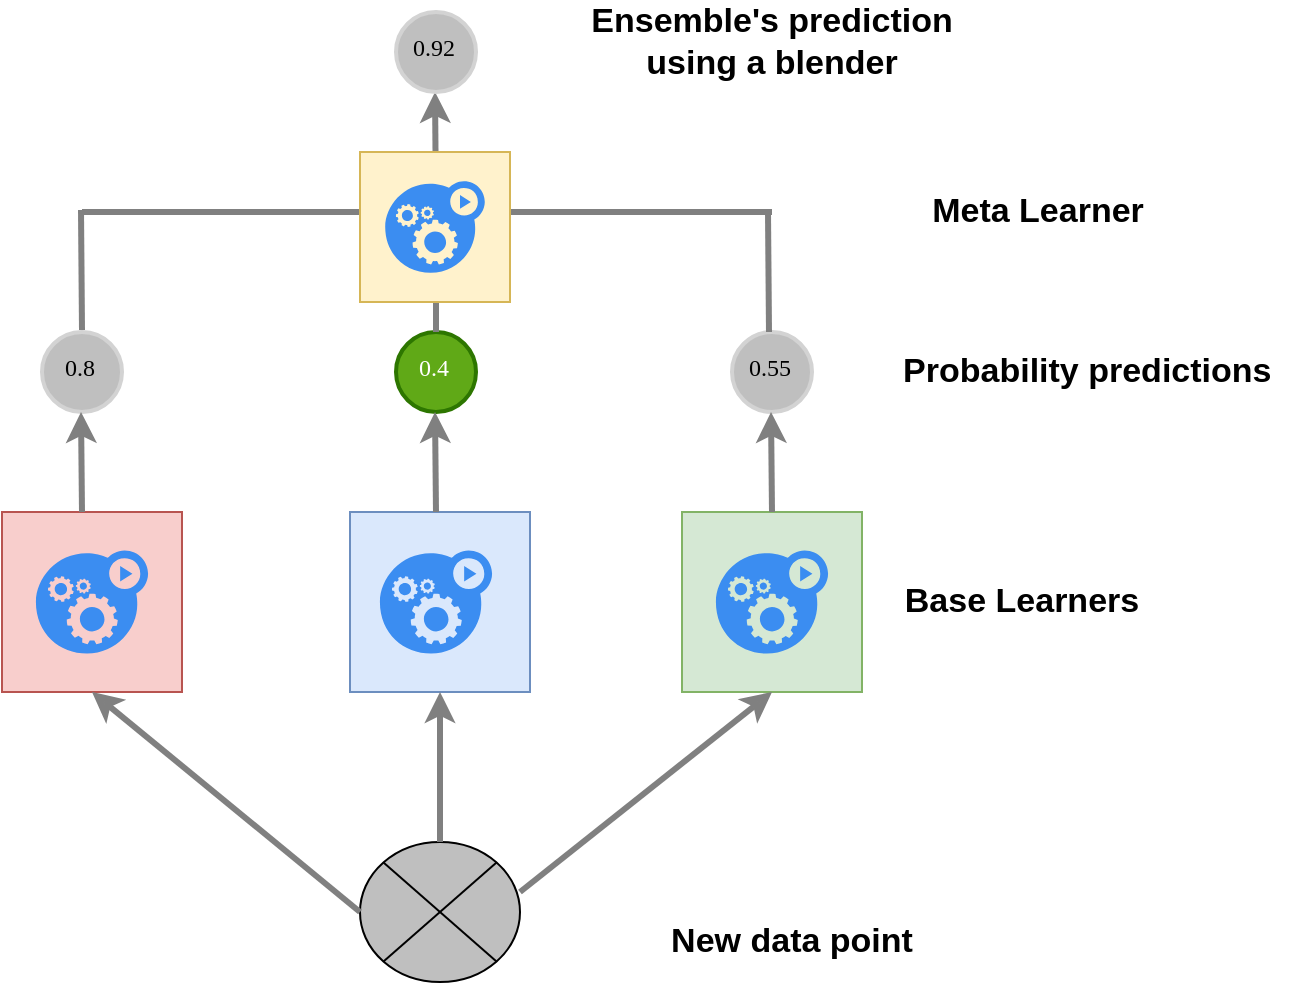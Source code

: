 <mxfile version="20.0.4" type="github">
  <diagram id="omt0cberr9jJtDYbEdg4" name="Page-1">
    <mxGraphModel dx="1209" dy="749" grid="1" gridSize="10" guides="1" tooltips="1" connect="1" arrows="1" fold="1" page="1" pageScale="1" pageWidth="850" pageHeight="1100" math="0" shadow="0">
      <root>
        <mxCell id="0" />
        <mxCell id="1" parent="0" />
        <mxCell id="W479gTMoT60DaLLZqEUJ-1" value="" style="shape=sumEllipse;perimeter=ellipsePerimeter;whiteSpace=wrap;html=1;backgroundOutline=1;fillColor=#BFBFBF;" parent="1" vertex="1">
          <mxGeometry x="339" y="515" width="80" height="70" as="geometry" />
        </mxCell>
        <mxCell id="W479gTMoT60DaLLZqEUJ-2" value="" style="whiteSpace=wrap;html=1;aspect=fixed;fillColor=#f8cecc;strokeColor=#b85450;" parent="1" vertex="1">
          <mxGeometry x="160" y="350" width="90" height="90" as="geometry" />
        </mxCell>
        <mxCell id="W479gTMoT60DaLLZqEUJ-3" value="" style="whiteSpace=wrap;html=1;aspect=fixed;fillColor=#dae8fc;strokeColor=#6c8ebf;" parent="1" vertex="1">
          <mxGeometry x="334" y="350" width="90" height="90" as="geometry" />
        </mxCell>
        <mxCell id="W479gTMoT60DaLLZqEUJ-4" value="" style="whiteSpace=wrap;html=1;aspect=fixed;fillColor=#d5e8d4;strokeColor=#82b366;" parent="1" vertex="1">
          <mxGeometry x="500" y="350" width="90" height="90" as="geometry" />
        </mxCell>
        <mxCell id="W479gTMoT60DaLLZqEUJ-5" value="0.8" style="ellipse;whiteSpace=wrap;html=1;aspect=fixed;strokeWidth=2;fontFamily=Tahoma;spacingBottom=4;spacingRight=2;strokeColor=#d3d3d3;fillColor=#BFBFBF;" parent="1" vertex="1">
          <mxGeometry x="180" y="260" width="40" height="40" as="geometry" />
        </mxCell>
        <mxCell id="W479gTMoT60DaLLZqEUJ-6" value="0.4" style="ellipse;whiteSpace=wrap;html=1;aspect=fixed;strokeWidth=2;fontFamily=Tahoma;spacingBottom=4;spacingRight=2;fillColor=#60a917;strokeColor=#2D7600;fontColor=#ffffff;" parent="1" vertex="1">
          <mxGeometry x="357" y="260" width="40" height="40" as="geometry" />
        </mxCell>
        <mxCell id="W479gTMoT60DaLLZqEUJ-7" value="0.55" style="ellipse;whiteSpace=wrap;html=1;aspect=fixed;strokeWidth=2;fontFamily=Tahoma;spacingBottom=4;spacingRight=2;strokeColor=#d3d3d3;fillColor=#BFBFBF;" parent="1" vertex="1">
          <mxGeometry x="525" y="260" width="40" height="40" as="geometry" />
        </mxCell>
        <mxCell id="W479gTMoT60DaLLZqEUJ-8" value="" style="sketch=0;html=1;aspect=fixed;strokeColor=none;shadow=0;align=center;verticalAlign=top;fillColor=#3B8DF1;shape=mxgraph.gcp2.gear_load" parent="1" vertex="1">
          <mxGeometry x="176.95" y="369.2" width="56.09" height="51.6" as="geometry" />
        </mxCell>
        <mxCell id="W479gTMoT60DaLLZqEUJ-9" value="" style="sketch=0;html=1;aspect=fixed;strokeColor=none;shadow=0;align=center;verticalAlign=top;fillColor=#3B8DF1;shape=mxgraph.gcp2.gear_load" parent="1" vertex="1">
          <mxGeometry x="348.95" y="369.2" width="56.09" height="51.6" as="geometry" />
        </mxCell>
        <mxCell id="W479gTMoT60DaLLZqEUJ-10" value="" style="sketch=0;html=1;aspect=fixed;strokeColor=none;shadow=0;align=center;verticalAlign=top;fillColor=#3B8DF1;shape=mxgraph.gcp2.gear_load" parent="1" vertex="1">
          <mxGeometry x="516.95" y="369.2" width="56.09" height="51.6" as="geometry" />
        </mxCell>
        <mxCell id="W479gTMoT60DaLLZqEUJ-11" value="" style="endArrow=classic;html=1;rounded=0;entryX=0.5;entryY=1;entryDx=0;entryDy=0;strokeWidth=3;strokeColor=#808080;" parent="1" target="W479gTMoT60DaLLZqEUJ-4" edge="1">
          <mxGeometry width="50" height="50" relative="1" as="geometry">
            <mxPoint x="419" y="540" as="sourcePoint" />
            <mxPoint x="469" y="490" as="targetPoint" />
          </mxGeometry>
        </mxCell>
        <mxCell id="W479gTMoT60DaLLZqEUJ-12" value="" style="endArrow=classic;html=1;rounded=0;entryX=0.5;entryY=1;entryDx=0;entryDy=0;strokeWidth=3;strokeColor=#808080;exitX=0.5;exitY=0;exitDx=0;exitDy=0;" parent="1" source="W479gTMoT60DaLLZqEUJ-1" target="W479gTMoT60DaLLZqEUJ-3" edge="1">
          <mxGeometry width="50" height="50" relative="1" as="geometry">
            <mxPoint x="380" y="510" as="sourcePoint" />
            <mxPoint x="488" y="420.8" as="targetPoint" />
          </mxGeometry>
        </mxCell>
        <mxCell id="W479gTMoT60DaLLZqEUJ-13" value="" style="endArrow=classic;html=1;rounded=0;entryX=0.5;entryY=1;entryDx=0;entryDy=0;strokeWidth=3;strokeColor=#808080;exitX=0;exitY=0.5;exitDx=0;exitDy=0;" parent="1" source="W479gTMoT60DaLLZqEUJ-1" target="W479gTMoT60DaLLZqEUJ-2" edge="1">
          <mxGeometry width="50" height="50" relative="1" as="geometry">
            <mxPoint x="208" y="560" as="sourcePoint" />
            <mxPoint x="334" y="460" as="targetPoint" />
          </mxGeometry>
        </mxCell>
        <mxCell id="W479gTMoT60DaLLZqEUJ-14" value="" style="endArrow=classic;html=1;rounded=0;entryX=0.5;entryY=1;entryDx=0;entryDy=0;strokeWidth=3;strokeColor=#808080;" parent="1" edge="1">
          <mxGeometry width="50" height="50" relative="1" as="geometry">
            <mxPoint x="377" y="350" as="sourcePoint" />
            <mxPoint x="376.5" y="300" as="targetPoint" />
          </mxGeometry>
        </mxCell>
        <mxCell id="W479gTMoT60DaLLZqEUJ-15" value="" style="endArrow=classic;html=1;rounded=0;entryX=0.5;entryY=1;entryDx=0;entryDy=0;strokeWidth=3;strokeColor=#808080;" parent="1" edge="1">
          <mxGeometry width="50" height="50" relative="1" as="geometry">
            <mxPoint x="545" y="350" as="sourcePoint" />
            <mxPoint x="544.5" y="300" as="targetPoint" />
          </mxGeometry>
        </mxCell>
        <mxCell id="W479gTMoT60DaLLZqEUJ-16" value="" style="endArrow=classic;html=1;rounded=0;entryX=0.5;entryY=1;entryDx=0;entryDy=0;strokeWidth=3;strokeColor=#808080;" parent="1" edge="1">
          <mxGeometry width="50" height="50" relative="1" as="geometry">
            <mxPoint x="200" y="350" as="sourcePoint" />
            <mxPoint x="199.5" y="300" as="targetPoint" />
          </mxGeometry>
        </mxCell>
        <mxCell id="W479gTMoT60DaLLZqEUJ-18" value="" style="endArrow=none;html=1;strokeColor=#808080;strokeWidth=3;curved=1;" parent="1" edge="1">
          <mxGeometry width="50" height="50" relative="1" as="geometry">
            <mxPoint x="200" y="200" as="sourcePoint" />
            <mxPoint x="380" y="200" as="targetPoint" />
          </mxGeometry>
        </mxCell>
        <mxCell id="W479gTMoT60DaLLZqEUJ-19" value="" style="endArrow=none;html=1;rounded=0;strokeColor=#808080;strokeWidth=3;" parent="1" edge="1">
          <mxGeometry width="50" height="50" relative="1" as="geometry">
            <mxPoint x="375" y="200" as="sourcePoint" />
            <mxPoint x="545" y="200" as="targetPoint" />
          </mxGeometry>
        </mxCell>
        <mxCell id="W479gTMoT60DaLLZqEUJ-20" value="" style="endArrow=classic;html=1;rounded=0;entryX=0.5;entryY=1;entryDx=0;entryDy=0;strokeWidth=3;strokeColor=#808080;" parent="1" edge="1">
          <mxGeometry width="50" height="50" relative="1" as="geometry">
            <mxPoint x="377" y="200" as="sourcePoint" />
            <mxPoint x="376.5" y="140" as="targetPoint" />
          </mxGeometry>
        </mxCell>
        <mxCell id="W479gTMoT60DaLLZqEUJ-21" value="" style="endArrow=none;html=1;strokeColor=#808080;strokeWidth=3;curved=1;exitX=0.5;exitY=0;exitDx=0;exitDy=0;" parent="1" edge="1">
          <mxGeometry width="50" height="50" relative="1" as="geometry">
            <mxPoint x="200" y="259" as="sourcePoint" />
            <mxPoint x="199.5" y="199" as="targetPoint" />
          </mxGeometry>
        </mxCell>
        <mxCell id="W479gTMoT60DaLLZqEUJ-23" value="" style="endArrow=none;html=1;strokeColor=#808080;strokeWidth=3;curved=1;exitX=0.5;exitY=0;exitDx=0;exitDy=0;" parent="1" edge="1">
          <mxGeometry width="50" height="50" relative="1" as="geometry">
            <mxPoint x="543.5" y="260" as="sourcePoint" />
            <mxPoint x="543" y="200" as="targetPoint" />
          </mxGeometry>
        </mxCell>
        <mxCell id="W479gTMoT60DaLLZqEUJ-24" value="0.92" style="ellipse;whiteSpace=wrap;html=1;aspect=fixed;strokeWidth=2;fontFamily=Tahoma;spacingBottom=4;spacingRight=2;strokeColor=#d3d3d3;fillColor=#BFBFBF;" parent="1" vertex="1">
          <mxGeometry x="357" y="100" width="40" height="40" as="geometry" />
        </mxCell>
        <mxCell id="W479gTMoT60DaLLZqEUJ-26" value="" style="endArrow=none;html=1;strokeColor=#808080;strokeWidth=3;curved=1;exitX=0.5;exitY=0;exitDx=0;exitDy=0;" parent="1" edge="1">
          <mxGeometry width="50" height="50" relative="1" as="geometry">
            <mxPoint x="377" y="260" as="sourcePoint" />
            <mxPoint x="377" y="200" as="targetPoint" />
          </mxGeometry>
        </mxCell>
        <mxCell id="W479gTMoT60DaLLZqEUJ-27" value="&lt;font style=&quot;font-size: 17px;&quot;&gt;&lt;b&gt;Ensemble&#39;s prediction&lt;br&gt;using a blender&lt;br&gt;&lt;/b&gt;&lt;/font&gt;" style="text;html=1;strokeColor=none;fillColor=none;align=center;verticalAlign=middle;whiteSpace=wrap;rounded=0;fontSize=14;" parent="1" vertex="1">
          <mxGeometry x="440" y="100" width="210" height="30" as="geometry" />
        </mxCell>
        <mxCell id="W479gTMoT60DaLLZqEUJ-28" value="&lt;font style=&quot;font-size: 17px;&quot;&gt;&lt;b&gt;Probability predictions&amp;nbsp;&lt;br&gt;&lt;/b&gt;&lt;/font&gt;" style="text;html=1;strokeColor=none;fillColor=none;align=center;verticalAlign=middle;whiteSpace=wrap;rounded=0;fontSize=14;" parent="1" vertex="1">
          <mxGeometry x="600" y="265" width="210" height="30" as="geometry" />
        </mxCell>
        <mxCell id="W479gTMoT60DaLLZqEUJ-29" value="&lt;font style=&quot;font-size: 17px;&quot;&gt;&lt;b&gt;Base Learners&lt;br&gt;&lt;/b&gt;&lt;/font&gt;" style="text;html=1;strokeColor=none;fillColor=none;align=center;verticalAlign=middle;whiteSpace=wrap;rounded=0;fontSize=14;" parent="1" vertex="1">
          <mxGeometry x="565" y="380" width="210" height="30" as="geometry" />
        </mxCell>
        <mxCell id="W479gTMoT60DaLLZqEUJ-30" value="&lt;font style=&quot;font-size: 17px;&quot;&gt;&lt;b&gt;New data point&lt;br&gt;&lt;/b&gt;&lt;/font&gt;" style="text;html=1;strokeColor=none;fillColor=none;align=center;verticalAlign=middle;whiteSpace=wrap;rounded=0;fontSize=14;" parent="1" vertex="1">
          <mxGeometry x="450" y="550" width="210" height="30" as="geometry" />
        </mxCell>
        <mxCell id="uNgRbP29Eox_onRTlay_-1" value="" style="whiteSpace=wrap;html=1;aspect=fixed;fillColor=#fff2cc;strokeColor=#d6b656;" vertex="1" parent="1">
          <mxGeometry x="339" y="170" width="75" height="75" as="geometry" />
        </mxCell>
        <mxCell id="uNgRbP29Eox_onRTlay_-2" value="" style="sketch=0;html=1;aspect=fixed;strokeColor=none;shadow=0;align=center;verticalAlign=top;fillColor=#3B8DF1;shape=mxgraph.gcp2.gear_load" vertex="1" parent="1">
          <mxGeometry x="351.6" y="184.6" width="49.79" height="45.8" as="geometry" />
        </mxCell>
        <mxCell id="uNgRbP29Eox_onRTlay_-3" value="&lt;font style=&quot;font-size: 17px;&quot;&gt;&lt;b&gt;Meta Learner&lt;br&gt;&lt;/b&gt;&lt;/font&gt;" style="text;html=1;strokeColor=none;fillColor=none;align=center;verticalAlign=middle;whiteSpace=wrap;rounded=0;fontSize=14;" vertex="1" parent="1">
          <mxGeometry x="573.04" y="184.6" width="210" height="30" as="geometry" />
        </mxCell>
      </root>
    </mxGraphModel>
  </diagram>
</mxfile>
